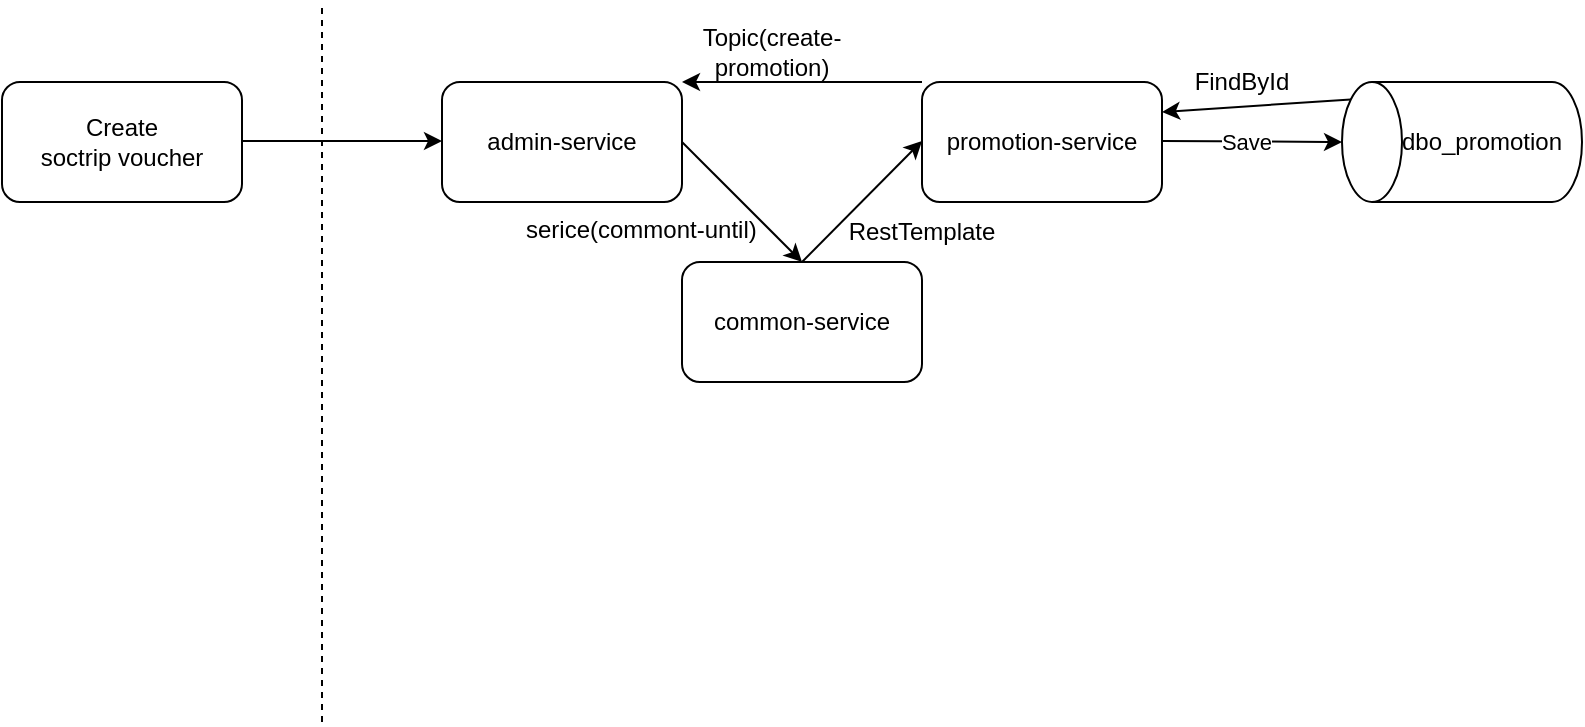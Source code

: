 <mxfile version="22.1.0" type="github">
  <diagram name="Page-1" id="tzCt1IKGmYMKyEadl8ui">
    <mxGraphModel dx="851" dy="373" grid="1" gridSize="10" guides="1" tooltips="1" connect="1" arrows="1" fold="1" page="1" pageScale="1" pageWidth="850" pageHeight="1100" math="0" shadow="0">
      <root>
        <mxCell id="0" />
        <mxCell id="1" parent="0" />
        <mxCell id="DPh37O137k0oVN4bLda--1" value="Create &lt;br&gt;soctrip voucher" style="rounded=1;whiteSpace=wrap;html=1;" vertex="1" parent="1">
          <mxGeometry x="40" y="60" width="120" height="60" as="geometry" />
        </mxCell>
        <mxCell id="DPh37O137k0oVN4bLda--2" value="" style="endArrow=none;dashed=1;html=1;rounded=0;" edge="1" parent="1">
          <mxGeometry width="50" height="50" relative="1" as="geometry">
            <mxPoint x="200" y="380" as="sourcePoint" />
            <mxPoint x="200" y="20" as="targetPoint" />
          </mxGeometry>
        </mxCell>
        <mxCell id="DPh37O137k0oVN4bLda--3" value="admin-service" style="rounded=1;whiteSpace=wrap;html=1;" vertex="1" parent="1">
          <mxGeometry x="260" y="60" width="120" height="60" as="geometry" />
        </mxCell>
        <mxCell id="DPh37O137k0oVN4bLda--4" value="promotion-service" style="rounded=1;whiteSpace=wrap;html=1;" vertex="1" parent="1">
          <mxGeometry x="500" y="60" width="120" height="60" as="geometry" />
        </mxCell>
        <mxCell id="DPh37O137k0oVN4bLda--5" value="" style="shape=cylinder3;whiteSpace=wrap;html=1;boundedLbl=1;backgroundOutline=1;size=15;rotation=-90;" vertex="1" parent="1">
          <mxGeometry x="740" y="30" width="60" height="120" as="geometry" />
        </mxCell>
        <mxCell id="DPh37O137k0oVN4bLda--6" value="" style="endArrow=classic;html=1;rounded=0;" edge="1" parent="1">
          <mxGeometry relative="1" as="geometry">
            <mxPoint x="160" y="89.5" as="sourcePoint" />
            <mxPoint x="260" y="89.5" as="targetPoint" />
          </mxGeometry>
        </mxCell>
        <mxCell id="DPh37O137k0oVN4bLda--8" value="" style="endArrow=classic;html=1;rounded=0;entryX=0.5;entryY=0;entryDx=0;entryDy=0;" edge="1" parent="1" target="DPh37O137k0oVN4bLda--14">
          <mxGeometry relative="1" as="geometry">
            <mxPoint x="380" y="90" as="sourcePoint" />
            <mxPoint x="480" y="90" as="targetPoint" />
          </mxGeometry>
        </mxCell>
        <mxCell id="DPh37O137k0oVN4bLda--10" value="" style="endArrow=classic;html=1;rounded=0;" edge="1" parent="1">
          <mxGeometry relative="1" as="geometry">
            <mxPoint x="620" y="89.5" as="sourcePoint" />
            <mxPoint x="710" y="90" as="targetPoint" />
          </mxGeometry>
        </mxCell>
        <mxCell id="DPh37O137k0oVN4bLda--21" value="Save" style="edgeLabel;html=1;align=center;verticalAlign=middle;resizable=0;points=[];" vertex="1" connectable="0" parent="DPh37O137k0oVN4bLda--10">
          <mxGeometry x="-0.076" relative="1" as="geometry">
            <mxPoint as="offset" />
          </mxGeometry>
        </mxCell>
        <mxCell id="DPh37O137k0oVN4bLda--12" value="dbo_promotion" style="text;html=1;strokeColor=none;fillColor=none;align=center;verticalAlign=middle;whiteSpace=wrap;rounded=0;" vertex="1" parent="1">
          <mxGeometry x="750" y="75" width="60" height="30" as="geometry" />
        </mxCell>
        <mxCell id="DPh37O137k0oVN4bLda--14" value="common-service" style="rounded=1;whiteSpace=wrap;html=1;" vertex="1" parent="1">
          <mxGeometry x="380" y="150" width="120" height="60" as="geometry" />
        </mxCell>
        <mxCell id="DPh37O137k0oVN4bLda--15" value="" style="endArrow=classic;html=1;rounded=0;exitX=0.5;exitY=0;exitDx=0;exitDy=0;" edge="1" parent="1" source="DPh37O137k0oVN4bLda--14">
          <mxGeometry relative="1" as="geometry">
            <mxPoint x="400" y="89.5" as="sourcePoint" />
            <mxPoint x="500" y="89.5" as="targetPoint" />
          </mxGeometry>
        </mxCell>
        <mxCell id="DPh37O137k0oVN4bLda--19" value="" style="endArrow=classic;html=1;rounded=0;exitX=0.855;exitY=0;exitDx=0;exitDy=4.35;exitPerimeter=0;entryX=1;entryY=0.25;entryDx=0;entryDy=0;" edge="1" parent="1" source="DPh37O137k0oVN4bLda--5" target="DPh37O137k0oVN4bLda--4">
          <mxGeometry relative="1" as="geometry">
            <mxPoint x="620" y="70" as="sourcePoint" />
            <mxPoint x="620" y="50" as="targetPoint" />
          </mxGeometry>
        </mxCell>
        <mxCell id="DPh37O137k0oVN4bLda--22" value="FindById" style="text;html=1;strokeColor=none;fillColor=none;align=center;verticalAlign=middle;whiteSpace=wrap;rounded=0;" vertex="1" parent="1">
          <mxGeometry x="630" y="45" width="60" height="30" as="geometry" />
        </mxCell>
        <mxCell id="DPh37O137k0oVN4bLda--23" value="" style="endArrow=classic;html=1;rounded=0;exitX=0;exitY=0;exitDx=0;exitDy=0;entryX=1;entryY=0;entryDx=0;entryDy=0;" edge="1" parent="1" source="DPh37O137k0oVN4bLda--4" target="DPh37O137k0oVN4bLda--3">
          <mxGeometry relative="1" as="geometry">
            <mxPoint x="370" y="80" as="sourcePoint" />
            <mxPoint x="420" y="30" as="targetPoint" />
          </mxGeometry>
        </mxCell>
        <mxCell id="DPh37O137k0oVN4bLda--26" value="Topic(create-promotion)" style="text;html=1;strokeColor=none;fillColor=none;align=center;verticalAlign=middle;whiteSpace=wrap;rounded=0;" vertex="1" parent="1">
          <mxGeometry x="395" y="30" width="60" height="30" as="geometry" />
        </mxCell>
        <mxCell id="DPh37O137k0oVN4bLda--27" value="RestTemplate" style="text;html=1;strokeColor=none;fillColor=none;align=center;verticalAlign=middle;whiteSpace=wrap;rounded=0;" vertex="1" parent="1">
          <mxGeometry x="470" y="120" width="60" height="30" as="geometry" />
        </mxCell>
        <mxCell id="DPh37O137k0oVN4bLda--29" value="&lt;div style=&quot;text-align: center;&quot;&gt;serice(commont-until)&lt;/div&gt;" style="text;whiteSpace=wrap;html=1;" vertex="1" parent="1">
          <mxGeometry x="300" y="120" width="125" height="40" as="geometry" />
        </mxCell>
      </root>
    </mxGraphModel>
  </diagram>
</mxfile>
